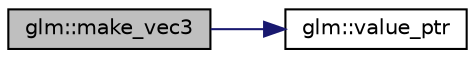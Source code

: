 digraph "glm::make_vec3"
{
  edge [fontname="Helvetica",fontsize="10",labelfontname="Helvetica",labelfontsize="10"];
  node [fontname="Helvetica",fontsize="10",shape=record];
  rankdir="LR";
  Node1 [label="glm::make_vec3",height=0.2,width=0.4,color="black", fillcolor="grey75", style="filled", fontcolor="black"];
  Node1 -> Node2 [color="midnightblue",fontsize="10",style="solid",fontname="Helvetica"];
  Node2 [label="glm::value_ptr",height=0.2,width=0.4,color="black", fillcolor="white", style="filled",URL="$group__gtc__type__ptr.html#gae821d2d76715dfe8eb4a9c7eac845dc4"];
}
